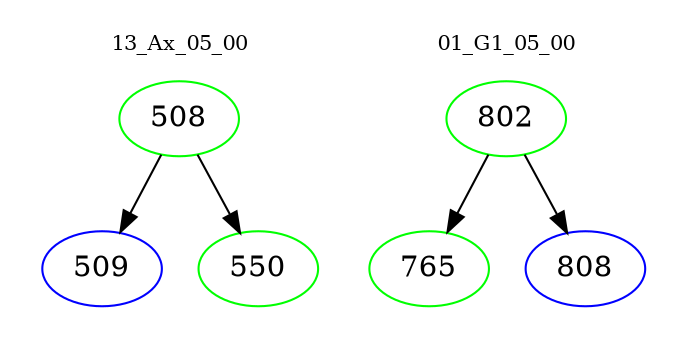 digraph{
subgraph cluster_0 {
color = white
label = "13_Ax_05_00";
fontsize=10;
T0_508 [label="508", color="green"]
T0_508 -> T0_509 [color="black"]
T0_509 [label="509", color="blue"]
T0_508 -> T0_550 [color="black"]
T0_550 [label="550", color="green"]
}
subgraph cluster_1 {
color = white
label = "01_G1_05_00";
fontsize=10;
T1_802 [label="802", color="green"]
T1_802 -> T1_765 [color="black"]
T1_765 [label="765", color="green"]
T1_802 -> T1_808 [color="black"]
T1_808 [label="808", color="blue"]
}
}
